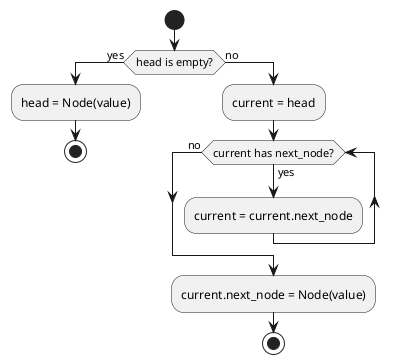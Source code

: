 @startuml
skinparam defaultFontName Arial

start
if (head is empty?) then (yes)
  :head = Node(value);
  stop
else (no)
  :current = head;
  while (current has next_node?) is (yes)
    :current = current.next_node;
  endwhile (no)
  :current.next_node = Node(value);
  stop
endif
@enduml
